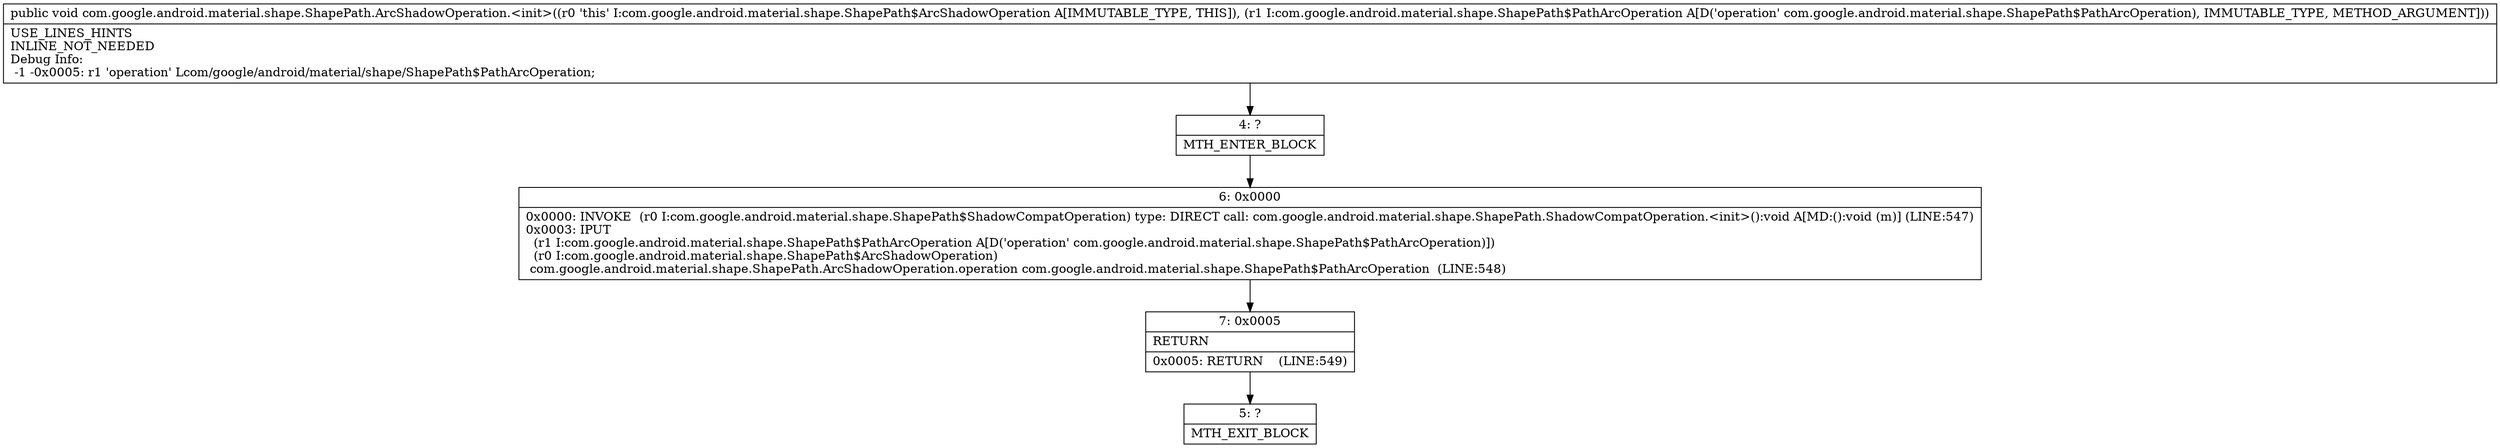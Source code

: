 digraph "CFG forcom.google.android.material.shape.ShapePath.ArcShadowOperation.\<init\>(Lcom\/google\/android\/material\/shape\/ShapePath$PathArcOperation;)V" {
Node_4 [shape=record,label="{4\:\ ?|MTH_ENTER_BLOCK\l}"];
Node_6 [shape=record,label="{6\:\ 0x0000|0x0000: INVOKE  (r0 I:com.google.android.material.shape.ShapePath$ShadowCompatOperation) type: DIRECT call: com.google.android.material.shape.ShapePath.ShadowCompatOperation.\<init\>():void A[MD:():void (m)] (LINE:547)\l0x0003: IPUT  \l  (r1 I:com.google.android.material.shape.ShapePath$PathArcOperation A[D('operation' com.google.android.material.shape.ShapePath$PathArcOperation)])\l  (r0 I:com.google.android.material.shape.ShapePath$ArcShadowOperation)\l com.google.android.material.shape.ShapePath.ArcShadowOperation.operation com.google.android.material.shape.ShapePath$PathArcOperation  (LINE:548)\l}"];
Node_7 [shape=record,label="{7\:\ 0x0005|RETURN\l|0x0005: RETURN    (LINE:549)\l}"];
Node_5 [shape=record,label="{5\:\ ?|MTH_EXIT_BLOCK\l}"];
MethodNode[shape=record,label="{public void com.google.android.material.shape.ShapePath.ArcShadowOperation.\<init\>((r0 'this' I:com.google.android.material.shape.ShapePath$ArcShadowOperation A[IMMUTABLE_TYPE, THIS]), (r1 I:com.google.android.material.shape.ShapePath$PathArcOperation A[D('operation' com.google.android.material.shape.ShapePath$PathArcOperation), IMMUTABLE_TYPE, METHOD_ARGUMENT]))  | USE_LINES_HINTS\lINLINE_NOT_NEEDED\lDebug Info:\l  \-1 \-0x0005: r1 'operation' Lcom\/google\/android\/material\/shape\/ShapePath$PathArcOperation;\l}"];
MethodNode -> Node_4;Node_4 -> Node_6;
Node_6 -> Node_7;
Node_7 -> Node_5;
}

